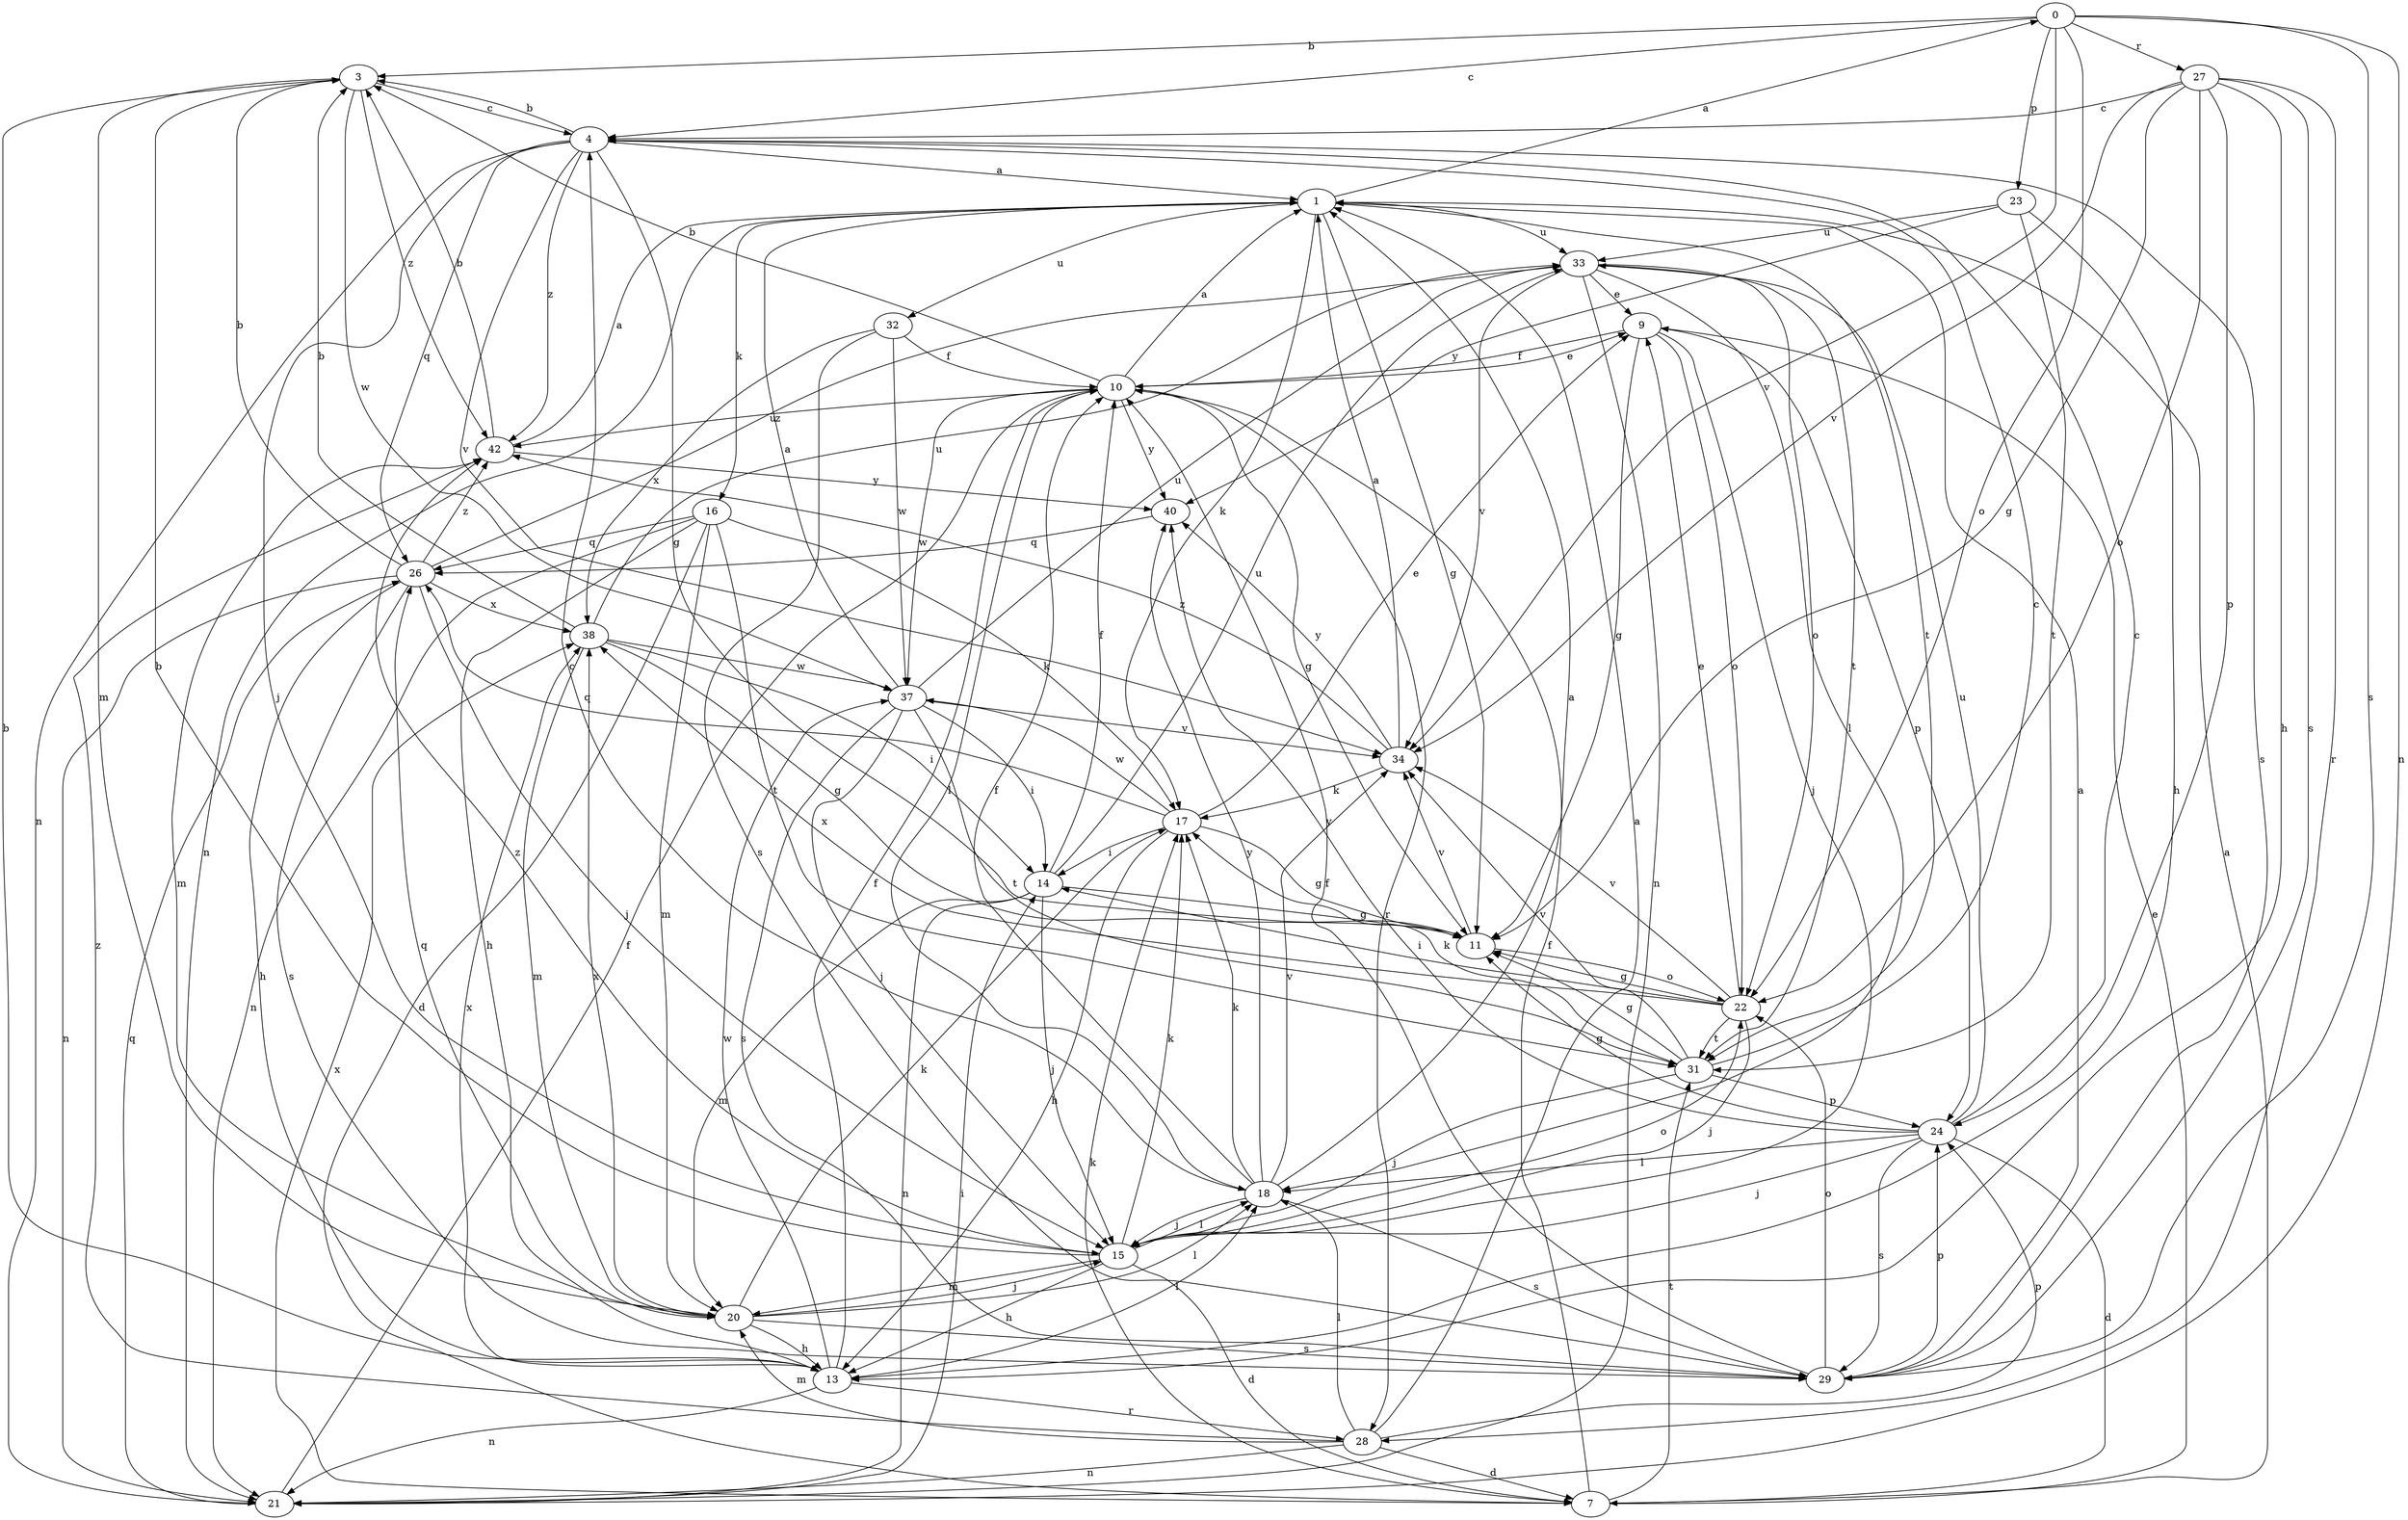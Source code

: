 strict digraph  {
0;
1;
3;
4;
7;
9;
10;
11;
13;
14;
15;
16;
17;
18;
20;
21;
22;
23;
24;
26;
27;
28;
29;
31;
32;
33;
34;
37;
38;
40;
42;
0 -> 3  [label=b];
0 -> 4  [label=c];
0 -> 21  [label=n];
0 -> 22  [label=o];
0 -> 23  [label=p];
0 -> 27  [label=r];
0 -> 29  [label=s];
0 -> 34  [label=v];
1 -> 0  [label=a];
1 -> 11  [label=g];
1 -> 16  [label=k];
1 -> 17  [label=k];
1 -> 21  [label=n];
1 -> 31  [label=t];
1 -> 32  [label=u];
1 -> 33  [label=u];
3 -> 4  [label=c];
3 -> 20  [label=m];
3 -> 37  [label=w];
3 -> 42  [label=z];
4 -> 1  [label=a];
4 -> 3  [label=b];
4 -> 11  [label=g];
4 -> 15  [label=j];
4 -> 21  [label=n];
4 -> 26  [label=q];
4 -> 29  [label=s];
4 -> 34  [label=v];
4 -> 42  [label=z];
7 -> 1  [label=a];
7 -> 9  [label=e];
7 -> 10  [label=f];
7 -> 17  [label=k];
7 -> 31  [label=t];
7 -> 38  [label=x];
9 -> 10  [label=f];
9 -> 11  [label=g];
9 -> 15  [label=j];
9 -> 22  [label=o];
9 -> 24  [label=p];
10 -> 1  [label=a];
10 -> 3  [label=b];
10 -> 9  [label=e];
10 -> 11  [label=g];
10 -> 18  [label=l];
10 -> 28  [label=r];
10 -> 37  [label=w];
10 -> 40  [label=y];
10 -> 42  [label=z];
11 -> 22  [label=o];
11 -> 34  [label=v];
13 -> 3  [label=b];
13 -> 10  [label=f];
13 -> 18  [label=l];
13 -> 21  [label=n];
13 -> 28  [label=r];
13 -> 37  [label=w];
13 -> 38  [label=x];
14 -> 10  [label=f];
14 -> 11  [label=g];
14 -> 15  [label=j];
14 -> 20  [label=m];
14 -> 21  [label=n];
14 -> 33  [label=u];
15 -> 3  [label=b];
15 -> 7  [label=d];
15 -> 13  [label=h];
15 -> 17  [label=k];
15 -> 18  [label=l];
15 -> 20  [label=m];
15 -> 22  [label=o];
15 -> 42  [label=z];
16 -> 7  [label=d];
16 -> 13  [label=h];
16 -> 17  [label=k];
16 -> 20  [label=m];
16 -> 21  [label=n];
16 -> 26  [label=q];
16 -> 31  [label=t];
17 -> 9  [label=e];
17 -> 11  [label=g];
17 -> 13  [label=h];
17 -> 14  [label=i];
17 -> 26  [label=q];
17 -> 37  [label=w];
18 -> 1  [label=a];
18 -> 4  [label=c];
18 -> 10  [label=f];
18 -> 15  [label=j];
18 -> 17  [label=k];
18 -> 29  [label=s];
18 -> 34  [label=v];
18 -> 40  [label=y];
20 -> 13  [label=h];
20 -> 15  [label=j];
20 -> 17  [label=k];
20 -> 18  [label=l];
20 -> 26  [label=q];
20 -> 29  [label=s];
20 -> 38  [label=x];
21 -> 10  [label=f];
21 -> 14  [label=i];
21 -> 26  [label=q];
22 -> 9  [label=e];
22 -> 11  [label=g];
22 -> 14  [label=i];
22 -> 15  [label=j];
22 -> 31  [label=t];
22 -> 34  [label=v];
22 -> 38  [label=x];
23 -> 13  [label=h];
23 -> 31  [label=t];
23 -> 33  [label=u];
23 -> 40  [label=y];
24 -> 4  [label=c];
24 -> 7  [label=d];
24 -> 11  [label=g];
24 -> 15  [label=j];
24 -> 18  [label=l];
24 -> 29  [label=s];
24 -> 33  [label=u];
24 -> 40  [label=y];
26 -> 3  [label=b];
26 -> 13  [label=h];
26 -> 15  [label=j];
26 -> 21  [label=n];
26 -> 29  [label=s];
26 -> 33  [label=u];
26 -> 38  [label=x];
26 -> 42  [label=z];
27 -> 4  [label=c];
27 -> 11  [label=g];
27 -> 13  [label=h];
27 -> 22  [label=o];
27 -> 24  [label=p];
27 -> 28  [label=r];
27 -> 29  [label=s];
27 -> 34  [label=v];
28 -> 1  [label=a];
28 -> 7  [label=d];
28 -> 18  [label=l];
28 -> 20  [label=m];
28 -> 21  [label=n];
28 -> 24  [label=p];
28 -> 42  [label=z];
29 -> 1  [label=a];
29 -> 10  [label=f];
29 -> 22  [label=o];
29 -> 24  [label=p];
31 -> 4  [label=c];
31 -> 11  [label=g];
31 -> 15  [label=j];
31 -> 17  [label=k];
31 -> 24  [label=p];
31 -> 34  [label=v];
32 -> 10  [label=f];
32 -> 29  [label=s];
32 -> 37  [label=w];
32 -> 38  [label=x];
33 -> 9  [label=e];
33 -> 18  [label=l];
33 -> 21  [label=n];
33 -> 22  [label=o];
33 -> 31  [label=t];
33 -> 34  [label=v];
34 -> 1  [label=a];
34 -> 17  [label=k];
34 -> 40  [label=y];
34 -> 42  [label=z];
37 -> 1  [label=a];
37 -> 14  [label=i];
37 -> 15  [label=j];
37 -> 29  [label=s];
37 -> 31  [label=t];
37 -> 33  [label=u];
37 -> 34  [label=v];
38 -> 3  [label=b];
38 -> 11  [label=g];
38 -> 14  [label=i];
38 -> 20  [label=m];
38 -> 33  [label=u];
38 -> 37  [label=w];
40 -> 26  [label=q];
42 -> 1  [label=a];
42 -> 3  [label=b];
42 -> 20  [label=m];
42 -> 40  [label=y];
}
